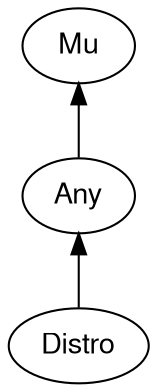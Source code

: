 digraph "raku-type-graph" {
    rankdir=BT;
    splines=polyline;
    overlap=false;

    graph [truecolor=true bgcolor="#FFFFFF"];
    // Types
    "Distro" [color="#000000", fontcolor="#000000", href="/type/Distro", fontname="FreeSans"];
    "Mu" [color="#000000", fontcolor="#000000", href="/type/Mu", fontname="FreeSans"];
    "Any" [color="#000000", fontcolor="#000000", href="/type/Any", fontname="FreeSans"];

    // Superclasses
    "Distro" -> "Any" [color="#000000"];
    "Any" -> "Mu" [color="#000000"];

    // Roles
}
